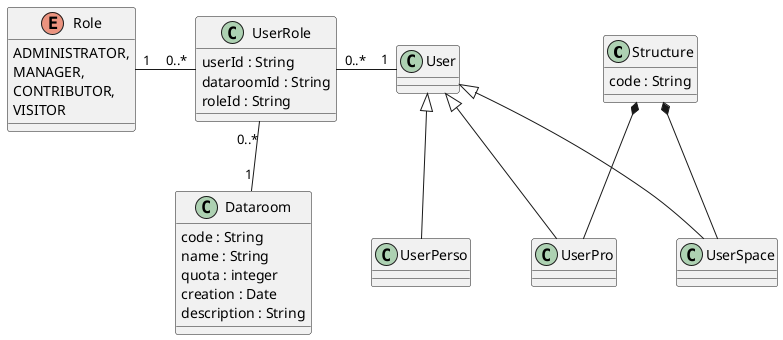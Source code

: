 {
  "sha1": "sbmjka61255mrn563n8v835uh75ehyl",
  "insertion": {
    "when": "2024-06-04T17:28:44.922Z",
    "user": "plantuml@gmail.com"
  }
}
@startuml
skinparam nodesep 60
'skinparam ranksep 40

class Structure {
 code : String
}


class UserPerso {
}

class UserPro {
}

class UserSpace {
}

together {
class UserRole {
userId : String
dataroomId : String
roleId : String
}
class User {
}

enum Role {
ADMINISTRATOR,
MANAGER,
CONTRIBUTOR,
VISITOR
}
}

class Dataroom {
   code : String
   name : String
   quota : integer
   creation : Date
   description : String
}

User <|-- UserPerso
User <|-- UserPro
User <|-- UserSpace
Structure *-- UserPro
Structure *-- UserSpace
UserRole "0..*" -- "1" Dataroom
UserRole "0..*" - "1" User
Role "1" - "0..*" UserRole
@enduml
